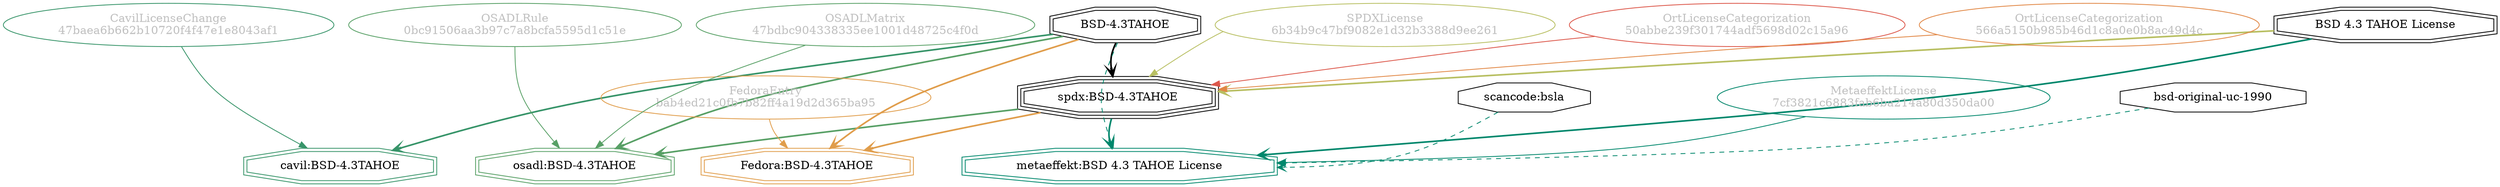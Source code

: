 strict digraph {
    node [shape=box];
    graph [splines=curved];
    558 [label="SPDXLicense\n6b34b9c47bf9082e1d32b3388d9ee261"
        ,fontcolor=gray
        ,color="#b8bf62"
        ,fillcolor="beige;1"
        ,shape=ellipse];
    559 [label="spdx:BSD-4.3TAHOE"
        ,shape=tripleoctagon];
    560 [label="BSD-4.3TAHOE"
        ,shape=doubleoctagon];
    561 [label="BSD 4.3 TAHOE License"
        ,shape=doubleoctagon];
    5995 [label="FedoraEntry\nbab4ed21c0fb7b82ff4a19d2d365ba95"
         ,fontcolor=gray
         ,color="#e09d4b"
         ,fillcolor="beige;1"
         ,shape=ellipse];
    5996 [label="Fedora:BSD-4.3TAHOE"
         ,color="#e09d4b"
         ,shape=doubleoctagon];
    9757 [label="OSADLRule\n0bc91506aa3b97c7a8bcfa5595d1c51e"
         ,fontcolor=gray
         ,color="#58a066"
         ,fillcolor="beige;1"
         ,shape=ellipse];
    9758 [label="osadl:BSD-4.3TAHOE"
         ,color="#58a066"
         ,shape=doubleoctagon];
    9918 [label="OSADLMatrix\n47bdbc904338335ee1001d48725c4f0d"
         ,fontcolor=gray
         ,color="#58a066"
         ,fillcolor="beige;1"
         ,shape=ellipse];
    12998 [label="bsd-original-uc-1990"
          ,shape=octagon];
    13143 [label="scancode:bsla"
          ,shape=octagon];
    28637 [label="OrtLicenseCategorization\n50abbe239f301744adf5698d02c15a96"
          ,fontcolor=gray
          ,color="#dc574a"
          ,fillcolor="beige;1"
          ,shape=ellipse];
    35486 [label="OrtLicenseCategorization\n566a5150b985b46d1c8a0e0b8ac49d4c"
          ,fontcolor=gray
          ,color="#e18745"
          ,fillcolor="beige;1"
          ,shape=ellipse];
    36604 [label="CavilLicenseChange\n47baea6b662b10720f4f47e1e8043af1"
          ,fontcolor=gray
          ,color="#379469"
          ,fillcolor="beige;1"
          ,shape=ellipse];
    36605 [label="cavil:BSD-4.3TAHOE"
          ,color="#379469"
          ,shape=doubleoctagon];
    39319 [label="MetaeffektLicense\n7cf3821c6883fab6ba214a80d350da00"
          ,fontcolor=gray
          ,color="#00876c"
          ,fillcolor="beige;1"
          ,shape=ellipse];
    39320 [label="metaeffekt:BSD 4.3 TAHOE License"
          ,color="#00876c"
          ,shape=doubleoctagon];
    558 -> 559 [weight=0.5
               ,color="#b8bf62"];
    559 -> 5996 [style=bold
                ,arrowhead=vee
                ,weight=0.7
                ,color="#e09d4b"];
    559 -> 9758 [style=bold
                ,arrowhead=vee
                ,weight=0.7
                ,color="#58a066"];
    559 -> 39320 [style=bold
                 ,arrowhead=vee
                 ,weight=0.7
                 ,color="#00876c"];
    560 -> 559 [style=bold
               ,arrowhead=vee
               ,weight=0.7];
    560 -> 5996 [style=bold
                ,arrowhead=vee
                ,weight=0.7
                ,color="#e09d4b"];
    560 -> 9758 [style=bold
                ,arrowhead=vee
                ,weight=0.7
                ,color="#58a066"];
    560 -> 36605 [style=bold
                 ,arrowhead=vee
                 ,weight=0.7
                 ,color="#379469"];
    560 -> 36605 [style=bold
                 ,arrowhead=vee
                 ,weight=0.7
                 ,color="#379469"];
    560 -> 39320 [style=dashed
                 ,arrowhead=vee
                 ,weight=0.5
                 ,color="#00876c"];
    561 -> 559 [style=bold
               ,arrowhead=vee
               ,weight=0.7
               ,color="#b8bf62"];
    561 -> 39320 [style=bold
                 ,arrowhead=vee
                 ,weight=0.7
                 ,color="#00876c"];
    561 -> 39320 [style=bold
                 ,arrowhead=vee
                 ,weight=0.7
                 ,color="#00876c"];
    5995 -> 5996 [weight=0.5
                 ,color="#e09d4b"];
    9757 -> 9758 [weight=0.5
                 ,color="#58a066"];
    9918 -> 9758 [weight=0.5
                 ,color="#58a066"];
    12998 -> 39320 [style=dashed
                   ,arrowhead=vee
                   ,weight=0.5
                   ,color="#00876c"];
    13143 -> 39320 [style=dashed
                   ,arrowhead=vee
                   ,weight=0.5
                   ,color="#00876c"];
    28637 -> 559 [weight=0.5
                 ,color="#dc574a"];
    35486 -> 559 [weight=0.5
                 ,color="#e18745"];
    36604 -> 36605 [weight=0.5
                   ,color="#379469"];
    39319 -> 39320 [weight=0.5
                   ,color="#00876c"];
}
